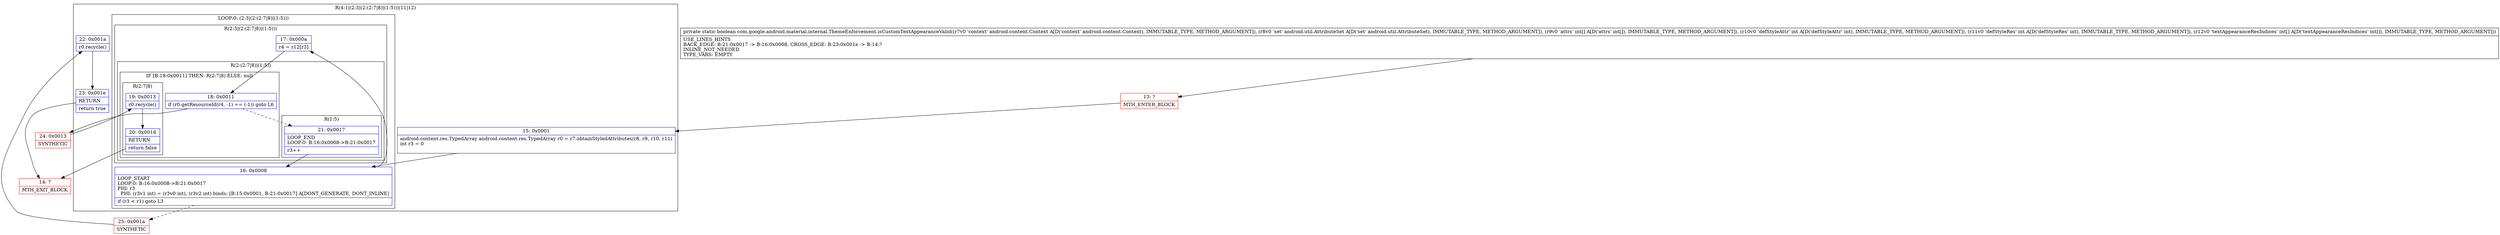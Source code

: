 digraph "CFG forcom.google.android.material.internal.ThemeEnforcement.isCustomTextAppearanceValid(Landroid\/content\/Context;Landroid\/util\/AttributeSet;[III[I)Z" {
subgraph cluster_Region_937665703 {
label = "R(4:1|(2:3|(2:(2:7|8)|(1:5)))|11|12)";
node [shape=record,color=blue];
Node_15 [shape=record,label="{15\:\ 0x0001|android.content.res.TypedArray android.content.res.TypedArray r0 = r7.obtainStyledAttributes(r8, r9, r10, r11)\lint r3 = 0\l\l}"];
subgraph cluster_LoopRegion_1068658838 {
label = "LOOP:0: (2:3|(2:(2:7|8)|(1:5)))";
node [shape=record,color=blue];
Node_16 [shape=record,label="{16\:\ 0x0008|LOOP_START\lLOOP:0: B:16:0x0008\-\>B:21:0x0017\lPHI: r3 \l  PHI: (r3v1 int) = (r3v0 int), (r3v2 int) binds: [B:15:0x0001, B:21:0x0017] A[DONT_GENERATE, DONT_INLINE]\l|if (r3 \< r1) goto L3\l}"];
subgraph cluster_Region_574455410 {
label = "R(2:3|(2:(2:7|8)|(1:5)))";
node [shape=record,color=blue];
Node_17 [shape=record,label="{17\:\ 0x000a|r4 = r12[r3]\l}"];
subgraph cluster_Region_916783589 {
label = "R(2:(2:7|8)|(1:5))";
node [shape=record,color=blue];
subgraph cluster_IfRegion_998456479 {
label = "IF [B:18:0x0011] THEN: R(2:7|8) ELSE: null";
node [shape=record,color=blue];
Node_18 [shape=record,label="{18\:\ 0x0011|if (r0.getResourceId(r4, \-1) == (\-1)) goto L6\l}"];
subgraph cluster_Region_1859300501 {
label = "R(2:7|8)";
node [shape=record,color=blue];
Node_19 [shape=record,label="{19\:\ 0x0013|r0.recycle()\l}"];
Node_20 [shape=record,label="{20\:\ 0x0016|RETURN\l|return false\l}"];
}
}
subgraph cluster_Region_139538446 {
label = "R(1:5)";
node [shape=record,color=blue];
Node_21 [shape=record,label="{21\:\ 0x0017|LOOP_END\lLOOP:0: B:16:0x0008\-\>B:21:0x0017\l|r3++\l}"];
}
}
}
}
Node_22 [shape=record,label="{22\:\ 0x001a|r0.recycle()\l}"];
Node_23 [shape=record,label="{23\:\ 0x001e|RETURN\l|return true\l}"];
}
Node_13 [shape=record,color=red,label="{13\:\ ?|MTH_ENTER_BLOCK\l}"];
Node_24 [shape=record,color=red,label="{24\:\ 0x0013|SYNTHETIC\l}"];
Node_14 [shape=record,color=red,label="{14\:\ ?|MTH_EXIT_BLOCK\l}"];
Node_25 [shape=record,color=red,label="{25\:\ 0x001a|SYNTHETIC\l}"];
MethodNode[shape=record,label="{private static boolean com.google.android.material.internal.ThemeEnforcement.isCustomTextAppearanceValid((r7v0 'context' android.content.Context A[D('context' android.content.Context), IMMUTABLE_TYPE, METHOD_ARGUMENT]), (r8v0 'set' android.util.AttributeSet A[D('set' android.util.AttributeSet), IMMUTABLE_TYPE, METHOD_ARGUMENT]), (r9v0 'attrs' int[] A[D('attrs' int[]), IMMUTABLE_TYPE, METHOD_ARGUMENT]), (r10v0 'defStyleAttr' int A[D('defStyleAttr' int), IMMUTABLE_TYPE, METHOD_ARGUMENT]), (r11v0 'defStyleRes' int A[D('defStyleRes' int), IMMUTABLE_TYPE, METHOD_ARGUMENT]), (r12v0 'textAppearanceResIndices' int[] A[D('textAppearanceResIndices' int[]), IMMUTABLE_TYPE, METHOD_ARGUMENT]))  | USE_LINES_HINTS\lBACK_EDGE: B:21:0x0017 \-\> B:16:0x0008, CROSS_EDGE: B:23:0x001e \-\> B:14:?\lINLINE_NOT_NEEDED\lTYPE_VARS: EMPTY\l}"];
MethodNode -> Node_13;Node_15 -> Node_16;
Node_16 -> Node_17;
Node_16 -> Node_25[style=dashed];
Node_17 -> Node_18;
Node_18 -> Node_21[style=dashed];
Node_18 -> Node_24;
Node_19 -> Node_20;
Node_20 -> Node_14;
Node_21 -> Node_16;
Node_22 -> Node_23;
Node_23 -> Node_14;
Node_13 -> Node_15;
Node_24 -> Node_19;
Node_25 -> Node_22;
}

